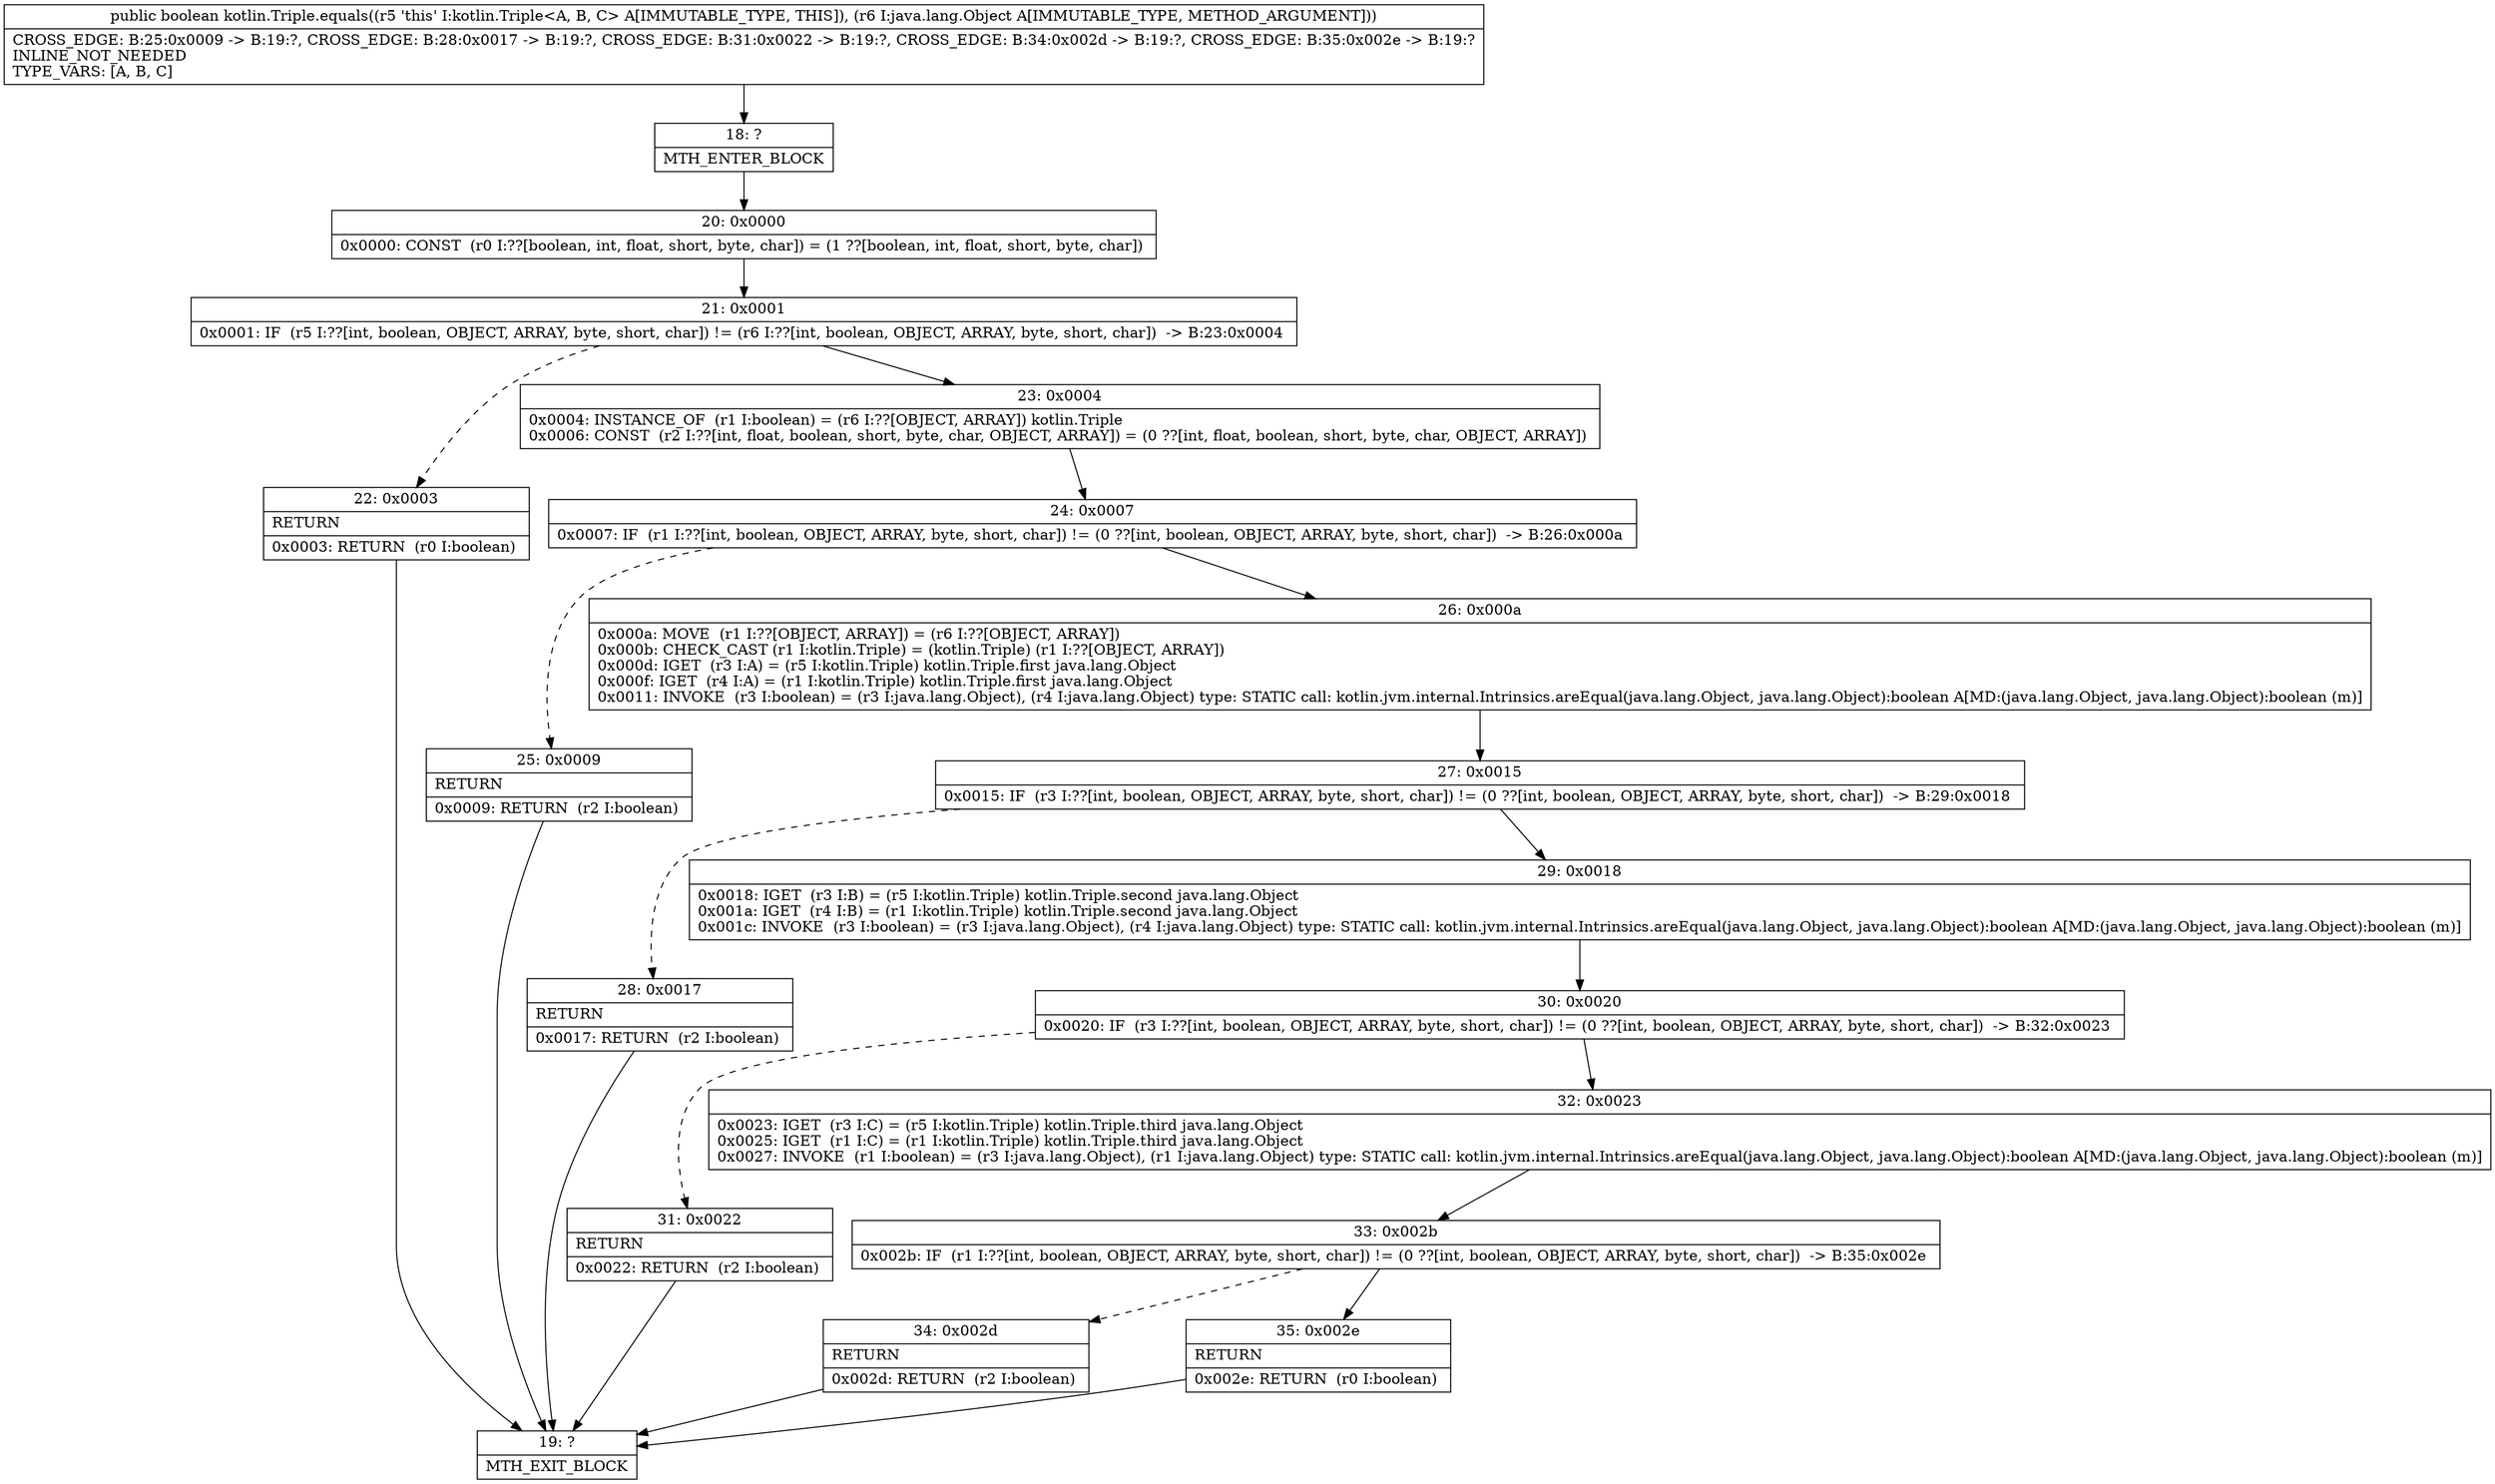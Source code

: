 digraph "CFG forkotlin.Triple.equals(Ljava\/lang\/Object;)Z" {
Node_18 [shape=record,label="{18\:\ ?|MTH_ENTER_BLOCK\l}"];
Node_20 [shape=record,label="{20\:\ 0x0000|0x0000: CONST  (r0 I:??[boolean, int, float, short, byte, char]) = (1 ??[boolean, int, float, short, byte, char]) \l}"];
Node_21 [shape=record,label="{21\:\ 0x0001|0x0001: IF  (r5 I:??[int, boolean, OBJECT, ARRAY, byte, short, char]) != (r6 I:??[int, boolean, OBJECT, ARRAY, byte, short, char])  \-\> B:23:0x0004 \l}"];
Node_22 [shape=record,label="{22\:\ 0x0003|RETURN\l|0x0003: RETURN  (r0 I:boolean) \l}"];
Node_19 [shape=record,label="{19\:\ ?|MTH_EXIT_BLOCK\l}"];
Node_23 [shape=record,label="{23\:\ 0x0004|0x0004: INSTANCE_OF  (r1 I:boolean) = (r6 I:??[OBJECT, ARRAY]) kotlin.Triple \l0x0006: CONST  (r2 I:??[int, float, boolean, short, byte, char, OBJECT, ARRAY]) = (0 ??[int, float, boolean, short, byte, char, OBJECT, ARRAY]) \l}"];
Node_24 [shape=record,label="{24\:\ 0x0007|0x0007: IF  (r1 I:??[int, boolean, OBJECT, ARRAY, byte, short, char]) != (0 ??[int, boolean, OBJECT, ARRAY, byte, short, char])  \-\> B:26:0x000a \l}"];
Node_25 [shape=record,label="{25\:\ 0x0009|RETURN\l|0x0009: RETURN  (r2 I:boolean) \l}"];
Node_26 [shape=record,label="{26\:\ 0x000a|0x000a: MOVE  (r1 I:??[OBJECT, ARRAY]) = (r6 I:??[OBJECT, ARRAY]) \l0x000b: CHECK_CAST (r1 I:kotlin.Triple) = (kotlin.Triple) (r1 I:??[OBJECT, ARRAY]) \l0x000d: IGET  (r3 I:A) = (r5 I:kotlin.Triple) kotlin.Triple.first java.lang.Object \l0x000f: IGET  (r4 I:A) = (r1 I:kotlin.Triple) kotlin.Triple.first java.lang.Object \l0x0011: INVOKE  (r3 I:boolean) = (r3 I:java.lang.Object), (r4 I:java.lang.Object) type: STATIC call: kotlin.jvm.internal.Intrinsics.areEqual(java.lang.Object, java.lang.Object):boolean A[MD:(java.lang.Object, java.lang.Object):boolean (m)]\l}"];
Node_27 [shape=record,label="{27\:\ 0x0015|0x0015: IF  (r3 I:??[int, boolean, OBJECT, ARRAY, byte, short, char]) != (0 ??[int, boolean, OBJECT, ARRAY, byte, short, char])  \-\> B:29:0x0018 \l}"];
Node_28 [shape=record,label="{28\:\ 0x0017|RETURN\l|0x0017: RETURN  (r2 I:boolean) \l}"];
Node_29 [shape=record,label="{29\:\ 0x0018|0x0018: IGET  (r3 I:B) = (r5 I:kotlin.Triple) kotlin.Triple.second java.lang.Object \l0x001a: IGET  (r4 I:B) = (r1 I:kotlin.Triple) kotlin.Triple.second java.lang.Object \l0x001c: INVOKE  (r3 I:boolean) = (r3 I:java.lang.Object), (r4 I:java.lang.Object) type: STATIC call: kotlin.jvm.internal.Intrinsics.areEqual(java.lang.Object, java.lang.Object):boolean A[MD:(java.lang.Object, java.lang.Object):boolean (m)]\l}"];
Node_30 [shape=record,label="{30\:\ 0x0020|0x0020: IF  (r3 I:??[int, boolean, OBJECT, ARRAY, byte, short, char]) != (0 ??[int, boolean, OBJECT, ARRAY, byte, short, char])  \-\> B:32:0x0023 \l}"];
Node_31 [shape=record,label="{31\:\ 0x0022|RETURN\l|0x0022: RETURN  (r2 I:boolean) \l}"];
Node_32 [shape=record,label="{32\:\ 0x0023|0x0023: IGET  (r3 I:C) = (r5 I:kotlin.Triple) kotlin.Triple.third java.lang.Object \l0x0025: IGET  (r1 I:C) = (r1 I:kotlin.Triple) kotlin.Triple.third java.lang.Object \l0x0027: INVOKE  (r1 I:boolean) = (r3 I:java.lang.Object), (r1 I:java.lang.Object) type: STATIC call: kotlin.jvm.internal.Intrinsics.areEqual(java.lang.Object, java.lang.Object):boolean A[MD:(java.lang.Object, java.lang.Object):boolean (m)]\l}"];
Node_33 [shape=record,label="{33\:\ 0x002b|0x002b: IF  (r1 I:??[int, boolean, OBJECT, ARRAY, byte, short, char]) != (0 ??[int, boolean, OBJECT, ARRAY, byte, short, char])  \-\> B:35:0x002e \l}"];
Node_34 [shape=record,label="{34\:\ 0x002d|RETURN\l|0x002d: RETURN  (r2 I:boolean) \l}"];
Node_35 [shape=record,label="{35\:\ 0x002e|RETURN\l|0x002e: RETURN  (r0 I:boolean) \l}"];
MethodNode[shape=record,label="{public boolean kotlin.Triple.equals((r5 'this' I:kotlin.Triple\<A, B, C\> A[IMMUTABLE_TYPE, THIS]), (r6 I:java.lang.Object A[IMMUTABLE_TYPE, METHOD_ARGUMENT]))  | CROSS_EDGE: B:25:0x0009 \-\> B:19:?, CROSS_EDGE: B:28:0x0017 \-\> B:19:?, CROSS_EDGE: B:31:0x0022 \-\> B:19:?, CROSS_EDGE: B:34:0x002d \-\> B:19:?, CROSS_EDGE: B:35:0x002e \-\> B:19:?\lINLINE_NOT_NEEDED\lTYPE_VARS: [A, B, C]\l}"];
MethodNode -> Node_18;Node_18 -> Node_20;
Node_20 -> Node_21;
Node_21 -> Node_22[style=dashed];
Node_21 -> Node_23;
Node_22 -> Node_19;
Node_23 -> Node_24;
Node_24 -> Node_25[style=dashed];
Node_24 -> Node_26;
Node_25 -> Node_19;
Node_26 -> Node_27;
Node_27 -> Node_28[style=dashed];
Node_27 -> Node_29;
Node_28 -> Node_19;
Node_29 -> Node_30;
Node_30 -> Node_31[style=dashed];
Node_30 -> Node_32;
Node_31 -> Node_19;
Node_32 -> Node_33;
Node_33 -> Node_34[style=dashed];
Node_33 -> Node_35;
Node_34 -> Node_19;
Node_35 -> Node_19;
}

